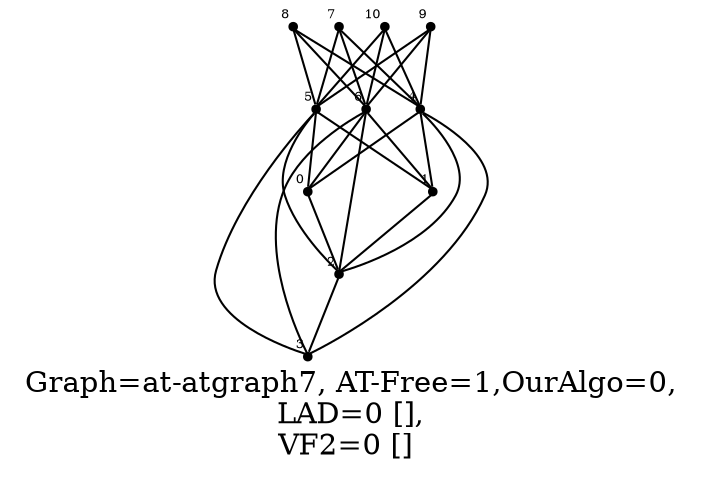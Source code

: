 /* Created by igraph 0.8.0-pre+0200568 */
graph {
  graph [
    label="Graph=at-atgraph7, AT-Free=1,OurAlgo=0,\nLAD=0 [],\nVF2=0 [] "
    labelloc=bottom
  ];
  0 [
    pos="0.000000,0.000000!"
    shape=point
    fontsize=6
    xlabel=3
  ];
  1 [
    pos="-0.100000,1.000000!"
    shape=point
    fontsize=6
    xlabel=2
  ];
  2 [
    pos="0.000000,2.000000!"
    shape=point
    fontsize=6
    xlabel=1
  ];
  3 [
    pos="-0.100000,3.000000!"
    shape=point
    fontsize=6
    xlabel=0
  ];
  4 [
    pos="1.000000,0.000000!"
    shape=point
    fontsize=6
    xlabel=6
  ];
  5 [
    pos="0.900000,1.000000!"
    shape=point
    fontsize=6
    xlabel=5
  ];
  6 [
    pos="1.000000,2.000000!"
    shape=point
    fontsize=6
    xlabel=4
  ];
  7 [
    pos="2.000000,0.000000!"
    shape=point
    fontsize=6
    xlabel=10
  ];
  8 [
    pos="1.900000,1.000000!"
    shape=point
    fontsize=6
    xlabel=9
  ];
  9 [
    pos="2.000000,2.000000!"
    shape=point
    fontsize=6
    xlabel=8
  ];
  10 [
    pos="1.900000,3.000000!"
    shape=point
    fontsize=6
    xlabel=7
  ];

  3 -- 1;
  6 -- 3;
  5 -- 3;
  4 -- 3;
  2 -- 1;
  6 -- 2;
  5 -- 2;
  4 -- 2;
  1 -- 0;
  6 -- 1;
  5 -- 1;
  4 -- 1;
  6 -- 0;
  5 -- 0;
  4 -- 0;
  10 -- 6;
  9 -- 6;
  8 -- 6;
  7 -- 6;
  10 -- 5;
  9 -- 5;
  8 -- 5;
  7 -- 5;
  10 -- 4;
  9 -- 4;
  8 -- 4;
  7 -- 4;
}
